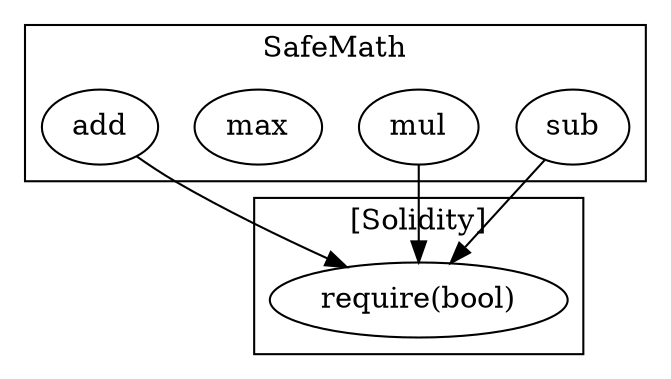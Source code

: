 strict digraph {
subgraph cluster_2255_SafeMath {
label = "SafeMath"
"2255_sub" [label="sub"]
"2255_mul" [label="mul"]
"2255_max" [label="max"]
"2255_add" [label="add"]
}subgraph cluster_solidity {
label = "[Solidity]"
"require(bool)" 
"2255_mul" -> "require(bool)"
"2255_add" -> "require(bool)"
"2255_sub" -> "require(bool)"
}
}